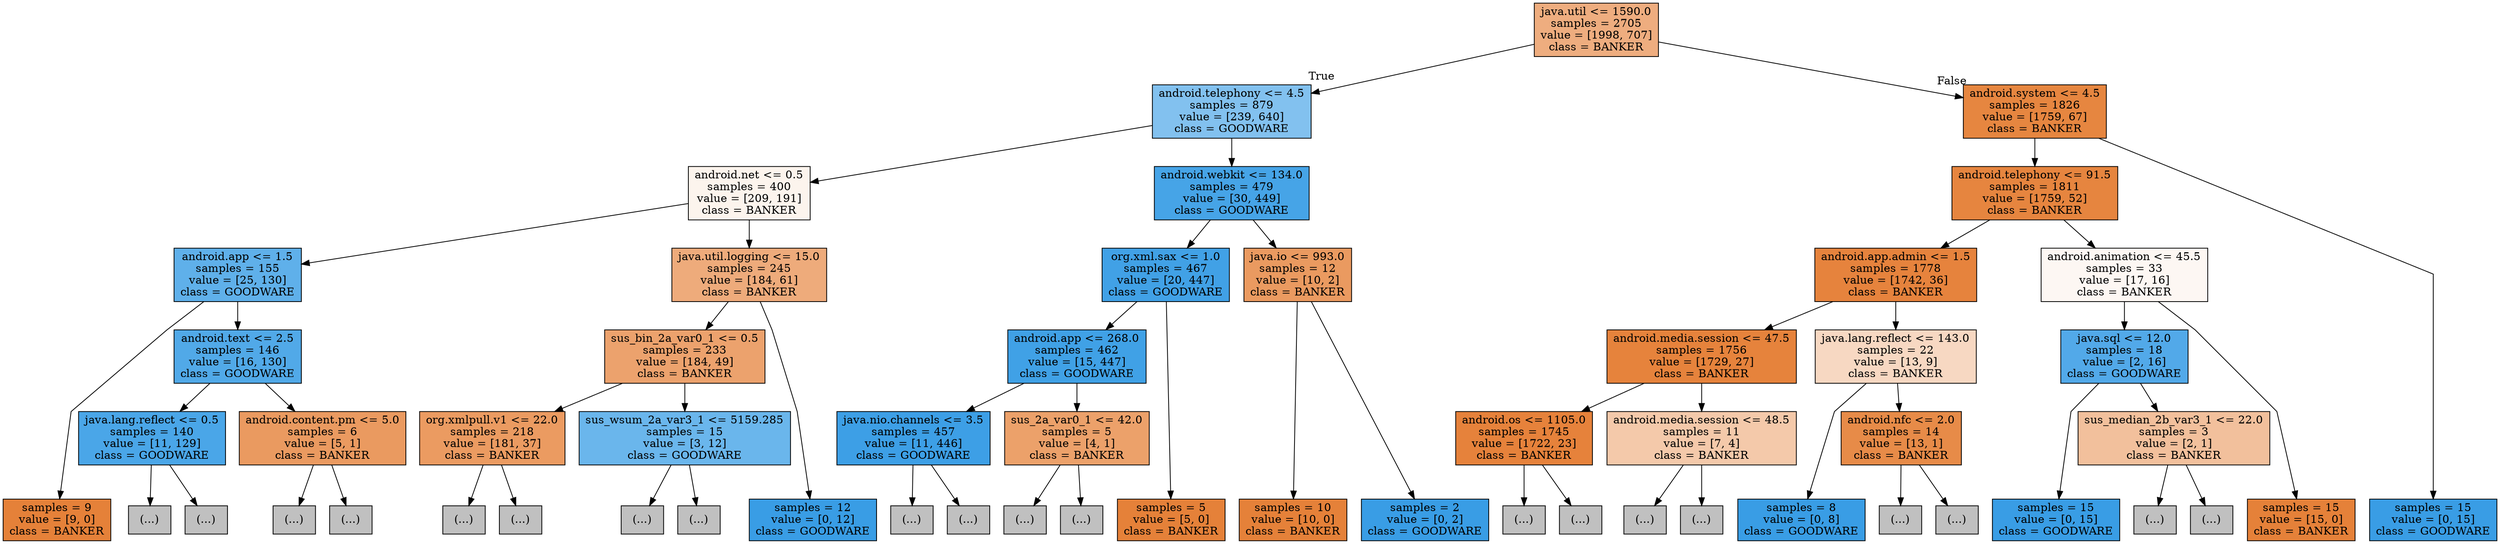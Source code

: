digraph Tree {
node [shape=box, style="filled", color="black"] ;
graph [ranksep=equally, splines=polyline] ;
0 [label="java.util <= 1590.0\nsamples = 2705\nvalue = [1998, 707]\nclass = BANKER", fillcolor="#e58139a5"] ;
1 [label="android.telephony <= 4.5\nsamples = 879\nvalue = [239, 640]\nclass = GOODWARE", fillcolor="#399de5a0"] ;
0 -> 1 [labeldistance=2.5, labelangle=45, headlabel="True"] ;
2 [label="android.net <= 0.5\nsamples = 400\nvalue = [209, 191]\nclass = BANKER", fillcolor="#e5813916"] ;
1 -> 2 ;
3 [label="android.app <= 1.5\nsamples = 155\nvalue = [25, 130]\nclass = GOODWARE", fillcolor="#399de5ce"] ;
2 -> 3 ;
4 [label="samples = 9\nvalue = [9, 0]\nclass = BANKER", fillcolor="#e58139ff"] ;
3 -> 4 ;
5 [label="android.text <= 2.5\nsamples = 146\nvalue = [16, 130]\nclass = GOODWARE", fillcolor="#399de5e0"] ;
3 -> 5 ;
6 [label="java.lang.reflect <= 0.5\nsamples = 140\nvalue = [11, 129]\nclass = GOODWARE", fillcolor="#399de5e9"] ;
5 -> 6 ;
7 [label="(...)", fillcolor="#C0C0C0"] ;
6 -> 7 ;
18 [label="(...)", fillcolor="#C0C0C0"] ;
6 -> 18 ;
19 [label="android.content.pm <= 5.0\nsamples = 6\nvalue = [5, 1]\nclass = BANKER", fillcolor="#e58139cc"] ;
5 -> 19 ;
20 [label="(...)", fillcolor="#C0C0C0"] ;
19 -> 20 ;
21 [label="(...)", fillcolor="#C0C0C0"] ;
19 -> 21 ;
22 [label="java.util.logging <= 15.0\nsamples = 245\nvalue = [184, 61]\nclass = BANKER", fillcolor="#e58139aa"] ;
2 -> 22 ;
23 [label="sus_bin_2a_var0_1 <= 0.5\nsamples = 233\nvalue = [184, 49]\nclass = BANKER", fillcolor="#e58139bb"] ;
22 -> 23 ;
24 [label="org.xmlpull.v1 <= 22.0\nsamples = 218\nvalue = [181, 37]\nclass = BANKER", fillcolor="#e58139cb"] ;
23 -> 24 ;
25 [label="(...)", fillcolor="#C0C0C0"] ;
24 -> 25 ;
62 [label="(...)", fillcolor="#C0C0C0"] ;
24 -> 62 ;
77 [label="sus_wsum_2a_var3_1 <= 5159.285\nsamples = 15\nvalue = [3, 12]\nclass = GOODWARE", fillcolor="#399de5bf"] ;
23 -> 77 ;
78 [label="(...)", fillcolor="#C0C0C0"] ;
77 -> 78 ;
79 [label="(...)", fillcolor="#C0C0C0"] ;
77 -> 79 ;
80 [label="samples = 12\nvalue = [0, 12]\nclass = GOODWARE", fillcolor="#399de5ff"] ;
22 -> 80 ;
81 [label="android.webkit <= 134.0\nsamples = 479\nvalue = [30, 449]\nclass = GOODWARE", fillcolor="#399de5ee"] ;
1 -> 81 ;
82 [label="org.xml.sax <= 1.0\nsamples = 467\nvalue = [20, 447]\nclass = GOODWARE", fillcolor="#399de5f4"] ;
81 -> 82 ;
83 [label="android.app <= 268.0\nsamples = 462\nvalue = [15, 447]\nclass = GOODWARE", fillcolor="#399de5f6"] ;
82 -> 83 ;
84 [label="java.nio.channels <= 3.5\nsamples = 457\nvalue = [11, 446]\nclass = GOODWARE", fillcolor="#399de5f9"] ;
83 -> 84 ;
85 [label="(...)", fillcolor="#C0C0C0"] ;
84 -> 85 ;
104 [label="(...)", fillcolor="#C0C0C0"] ;
84 -> 104 ;
107 [label="sus_2a_var0_1 <= 42.0\nsamples = 5\nvalue = [4, 1]\nclass = BANKER", fillcolor="#e58139bf"] ;
83 -> 107 ;
108 [label="(...)", fillcolor="#C0C0C0"] ;
107 -> 108 ;
109 [label="(...)", fillcolor="#C0C0C0"] ;
107 -> 109 ;
110 [label="samples = 5\nvalue = [5, 0]\nclass = BANKER", fillcolor="#e58139ff"] ;
82 -> 110 ;
111 [label="java.io <= 993.0\nsamples = 12\nvalue = [10, 2]\nclass = BANKER", fillcolor="#e58139cc"] ;
81 -> 111 ;
112 [label="samples = 10\nvalue = [10, 0]\nclass = BANKER", fillcolor="#e58139ff"] ;
111 -> 112 ;
113 [label="samples = 2\nvalue = [0, 2]\nclass = GOODWARE", fillcolor="#399de5ff"] ;
111 -> 113 ;
114 [label="android.system <= 4.5\nsamples = 1826\nvalue = [1759, 67]\nclass = BANKER", fillcolor="#e58139f5"] ;
0 -> 114 [labeldistance=2.5, labelangle=-45, headlabel="False"] ;
115 [label="android.telephony <= 91.5\nsamples = 1811\nvalue = [1759, 52]\nclass = BANKER", fillcolor="#e58139f7"] ;
114 -> 115 ;
116 [label="android.app.admin <= 1.5\nsamples = 1778\nvalue = [1742, 36]\nclass = BANKER", fillcolor="#e58139fa"] ;
115 -> 116 ;
117 [label="android.media.session <= 47.5\nsamples = 1756\nvalue = [1729, 27]\nclass = BANKER", fillcolor="#e58139fb"] ;
116 -> 117 ;
118 [label="android.os <= 1105.0\nsamples = 1745\nvalue = [1722, 23]\nclass = BANKER", fillcolor="#e58139fc"] ;
117 -> 118 ;
119 [label="(...)", fillcolor="#C0C0C0"] ;
118 -> 119 ;
134 [label="(...)", fillcolor="#C0C0C0"] ;
118 -> 134 ;
171 [label="android.media.session <= 48.5\nsamples = 11\nvalue = [7, 4]\nclass = BANKER", fillcolor="#e581396d"] ;
117 -> 171 ;
172 [label="(...)", fillcolor="#C0C0C0"] ;
171 -> 172 ;
175 [label="(...)", fillcolor="#C0C0C0"] ;
171 -> 175 ;
176 [label="java.lang.reflect <= 143.0\nsamples = 22\nvalue = [13, 9]\nclass = BANKER", fillcolor="#e581394e"] ;
116 -> 176 ;
177 [label="samples = 8\nvalue = [0, 8]\nclass = GOODWARE", fillcolor="#399de5ff"] ;
176 -> 177 ;
178 [label="android.nfc <= 2.0\nsamples = 14\nvalue = [13, 1]\nclass = BANKER", fillcolor="#e58139eb"] ;
176 -> 178 ;
179 [label="(...)", fillcolor="#C0C0C0"] ;
178 -> 179 ;
180 [label="(...)", fillcolor="#C0C0C0"] ;
178 -> 180 ;
181 [label="android.animation <= 45.5\nsamples = 33\nvalue = [17, 16]\nclass = BANKER", fillcolor="#e581390f"] ;
115 -> 181 ;
182 [label="java.sql <= 12.0\nsamples = 18\nvalue = [2, 16]\nclass = GOODWARE", fillcolor="#399de5df"] ;
181 -> 182 ;
183 [label="samples = 15\nvalue = [0, 15]\nclass = GOODWARE", fillcolor="#399de5ff"] ;
182 -> 183 ;
184 [label="sus_median_2b_var3_1 <= 22.0\nsamples = 3\nvalue = [2, 1]\nclass = BANKER", fillcolor="#e581397f"] ;
182 -> 184 ;
185 [label="(...)", fillcolor="#C0C0C0"] ;
184 -> 185 ;
186 [label="(...)", fillcolor="#C0C0C0"] ;
184 -> 186 ;
187 [label="samples = 15\nvalue = [15, 0]\nclass = BANKER", fillcolor="#e58139ff"] ;
181 -> 187 ;
188 [label="samples = 15\nvalue = [0, 15]\nclass = GOODWARE", fillcolor="#399de5ff"] ;
114 -> 188 ;
{rank=same ; 0} ;
{rank=same ; 1; 114} ;
{rank=same ; 2; 81; 115} ;
{rank=same ; 3; 22; 82; 111; 116; 181} ;
{rank=same ; 5; 23; 83; 117; 176; 182} ;
{rank=same ; 6; 19; 24; 77; 84; 107; 118; 171; 178; 184} ;
{rank=same ; 4; 7; 18; 20; 21; 25; 62; 78; 79; 80; 85; 104; 108; 109; 110; 112; 113; 119; 134; 172; 175; 177; 179; 180; 183; 185; 186; 187; 188} ;
}